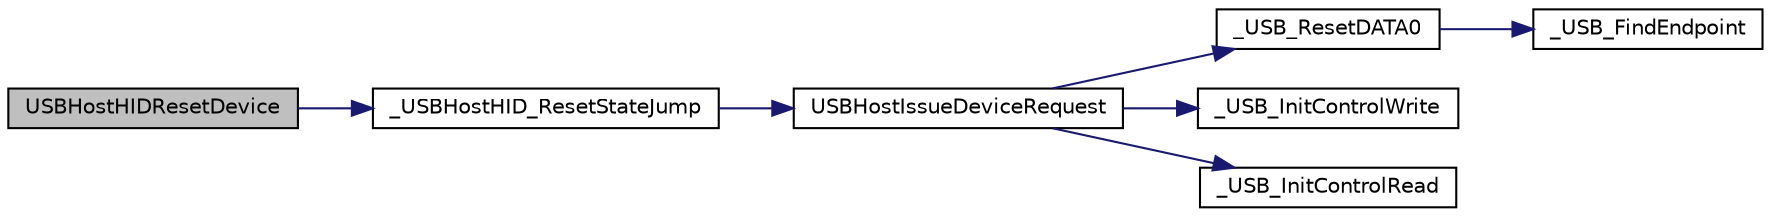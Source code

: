digraph "USBHostHIDResetDevice"
{
  edge [fontname="Helvetica",fontsize="10",labelfontname="Helvetica",labelfontsize="10"];
  node [fontname="Helvetica",fontsize="10",shape=record];
  rankdir="LR";
  Node1 [label="USBHostHIDResetDevice",height=0.2,width=0.4,color="black", fillcolor="grey75", style="filled", fontcolor="black"];
  Node1 -> Node2 [color="midnightblue",fontsize="10",style="solid",fontname="Helvetica"];
  Node2 [label="_USBHostHID_ResetStateJump",height=0.2,width=0.4,color="black", fillcolor="white", style="filled",URL="$usb__host__hid_8c.html#a74b8f37fa690fdd3da5c4799fa5ecbe1"];
  Node2 -> Node3 [color="midnightblue",fontsize="10",style="solid",fontname="Helvetica"];
  Node3 [label="USBHostIssueDeviceRequest",height=0.2,width=0.4,color="black", fillcolor="white", style="filled",URL="$usb__host_8h.html#a17f2dbf6b2ef2c47a52dc50b64776344"];
  Node3 -> Node4 [color="midnightblue",fontsize="10",style="solid",fontname="Helvetica"];
  Node4 [label="_USB_ResetDATA0",height=0.2,width=0.4,color="black", fillcolor="white", style="filled",URL="$usb__host_8c.html#a5d09188ddf7b972f9b2f54d11c0081f6"];
  Node4 -> Node5 [color="midnightblue",fontsize="10",style="solid",fontname="Helvetica"];
  Node5 [label="_USB_FindEndpoint",height=0.2,width=0.4,color="black", fillcolor="white", style="filled",URL="$usb__host_8c.html#ae449b4da12d04e5c006874382c84caab"];
  Node3 -> Node6 [color="midnightblue",fontsize="10",style="solid",fontname="Helvetica"];
  Node6 [label="_USB_InitControlWrite",height=0.2,width=0.4,color="black", fillcolor="white", style="filled",URL="$usb__host_8c.html#a058419fc74add8358df667b00c827581"];
  Node3 -> Node7 [color="midnightblue",fontsize="10",style="solid",fontname="Helvetica"];
  Node7 [label="_USB_InitControlRead",height=0.2,width=0.4,color="black", fillcolor="white", style="filled",URL="$usb__host_8c.html#af241c7058876aad3e2680b191af50a5c"];
}
